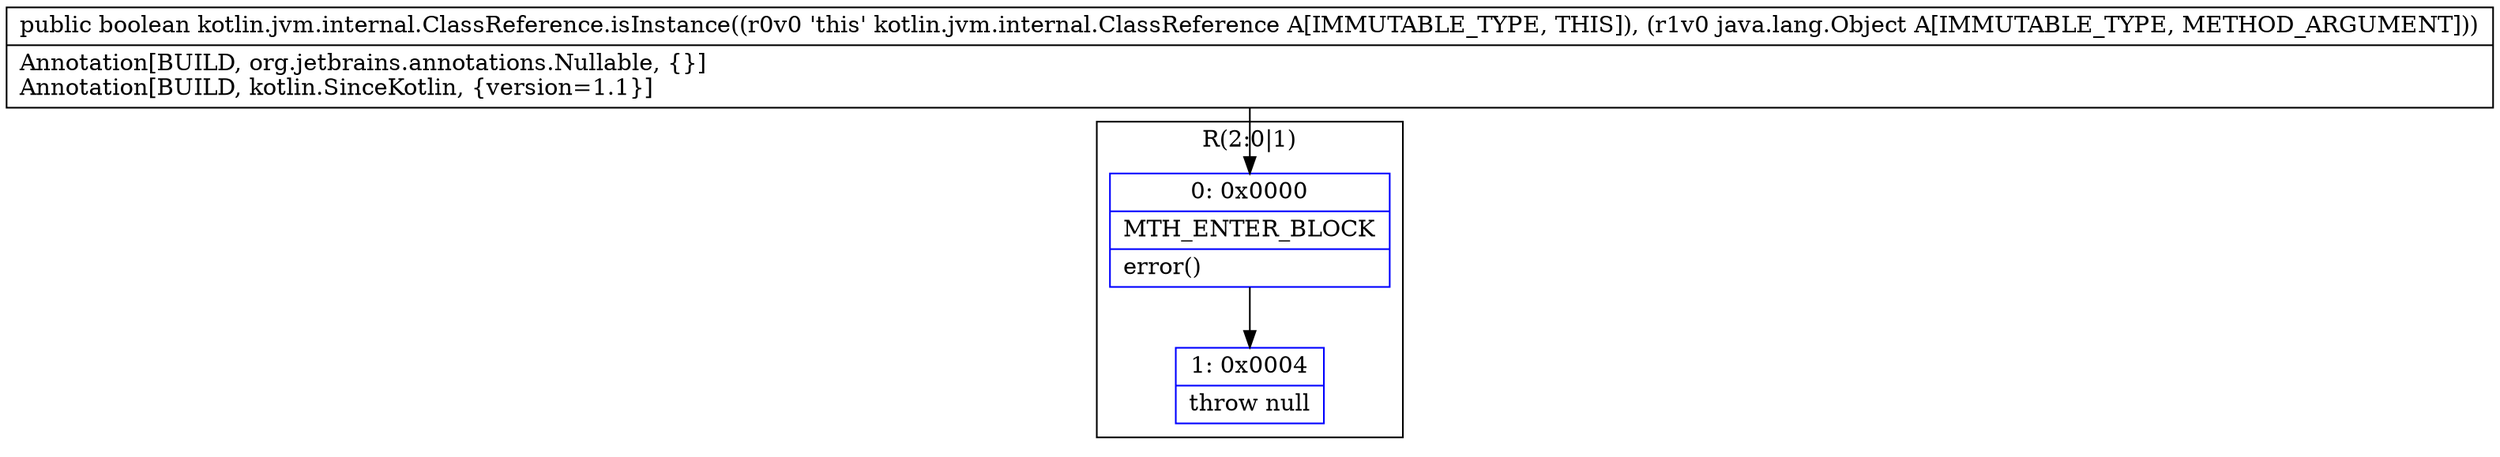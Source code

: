digraph "CFG forkotlin.jvm.internal.ClassReference.isInstance(Ljava\/lang\/Object;)Z" {
subgraph cluster_Region_826179019 {
label = "R(2:0|1)";
node [shape=record,color=blue];
Node_0 [shape=record,label="{0\:\ 0x0000|MTH_ENTER_BLOCK\l|error()\l}"];
Node_1 [shape=record,label="{1\:\ 0x0004|throw null\l}"];
}
MethodNode[shape=record,label="{public boolean kotlin.jvm.internal.ClassReference.isInstance((r0v0 'this' kotlin.jvm.internal.ClassReference A[IMMUTABLE_TYPE, THIS]), (r1v0 java.lang.Object A[IMMUTABLE_TYPE, METHOD_ARGUMENT]))  | Annotation[BUILD, org.jetbrains.annotations.Nullable, \{\}]\lAnnotation[BUILD, kotlin.SinceKotlin, \{version=1.1\}]\l}"];
MethodNode -> Node_0;
Node_0 -> Node_1;
}


